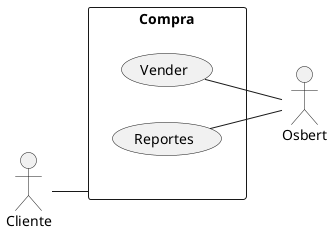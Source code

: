 @startuml
    left to right direction
    actor Osbert
    actor Cliente
    rectangle Compra{
        Cliente -- (Compra)
        (Vender) -- Osbert
        (Reportes) -- Osbert
    }
@enduml
